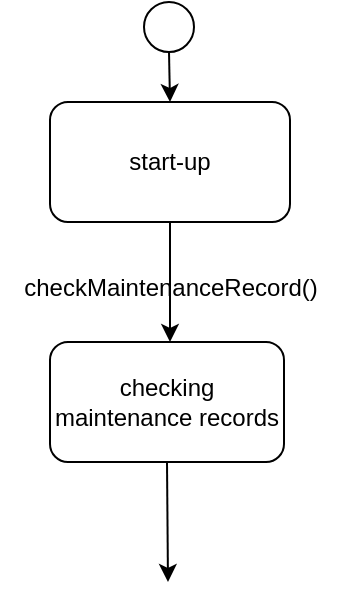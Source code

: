 <mxfile version="26.0.4">
  <diagram name="Page-1" id="6GcmhejoEtqQLI81tDvH">
    <mxGraphModel dx="1050" dy="522" grid="1" gridSize="10" guides="1" tooltips="1" connect="1" arrows="1" fold="1" page="1" pageScale="1" pageWidth="850" pageHeight="1100" math="0" shadow="0">
      <root>
        <mxCell id="0" />
        <mxCell id="1" parent="0" />
        <mxCell id="ao-5Giptih0GjF_Tz2AP-1" value="" style="ellipse;whiteSpace=wrap;html=1;aspect=fixed;" vertex="1" parent="1">
          <mxGeometry x="300" y="70" width="25" height="25" as="geometry" />
        </mxCell>
        <mxCell id="ao-5Giptih0GjF_Tz2AP-2" value="" style="endArrow=classic;html=1;rounded=0;exitX=0.5;exitY=1;exitDx=0;exitDy=0;" edge="1" parent="1" source="ao-5Giptih0GjF_Tz2AP-1">
          <mxGeometry width="50" height="50" relative="1" as="geometry">
            <mxPoint x="270" y="230" as="sourcePoint" />
            <mxPoint x="313" y="120" as="targetPoint" />
          </mxGeometry>
        </mxCell>
        <mxCell id="ao-5Giptih0GjF_Tz2AP-3" value="start-up" style="rounded=1;whiteSpace=wrap;html=1;" vertex="1" parent="1">
          <mxGeometry x="253" y="120" width="120" height="60" as="geometry" />
        </mxCell>
        <mxCell id="ao-5Giptih0GjF_Tz2AP-4" value="" style="endArrow=classic;html=1;rounded=0;exitX=0.5;exitY=1;exitDx=0;exitDy=0;" edge="1" parent="1" source="ao-5Giptih0GjF_Tz2AP-3">
          <mxGeometry width="50" height="50" relative="1" as="geometry">
            <mxPoint x="210" y="330" as="sourcePoint" />
            <mxPoint x="313" y="240" as="targetPoint" />
          </mxGeometry>
        </mxCell>
        <mxCell id="ao-5Giptih0GjF_Tz2AP-5" value="checking maintenance records" style="rounded=1;whiteSpace=wrap;html=1;" vertex="1" parent="1">
          <mxGeometry x="253" y="240" width="117" height="60" as="geometry" />
        </mxCell>
        <mxCell id="ao-5Giptih0GjF_Tz2AP-6" value="checkMaintenanceRecord()" style="text;html=1;align=center;verticalAlign=middle;resizable=0;points=[];autosize=1;strokeColor=none;fillColor=none;" vertex="1" parent="1">
          <mxGeometry x="228" y="198" width="170" height="30" as="geometry" />
        </mxCell>
        <mxCell id="ao-5Giptih0GjF_Tz2AP-7" value="" style="endArrow=classic;html=1;rounded=0;exitX=0.5;exitY=1;exitDx=0;exitDy=0;" edge="1" parent="1" source="ao-5Giptih0GjF_Tz2AP-5">
          <mxGeometry width="50" height="50" relative="1" as="geometry">
            <mxPoint x="280" y="420" as="sourcePoint" />
            <mxPoint x="312" y="360" as="targetPoint" />
          </mxGeometry>
        </mxCell>
      </root>
    </mxGraphModel>
  </diagram>
</mxfile>
